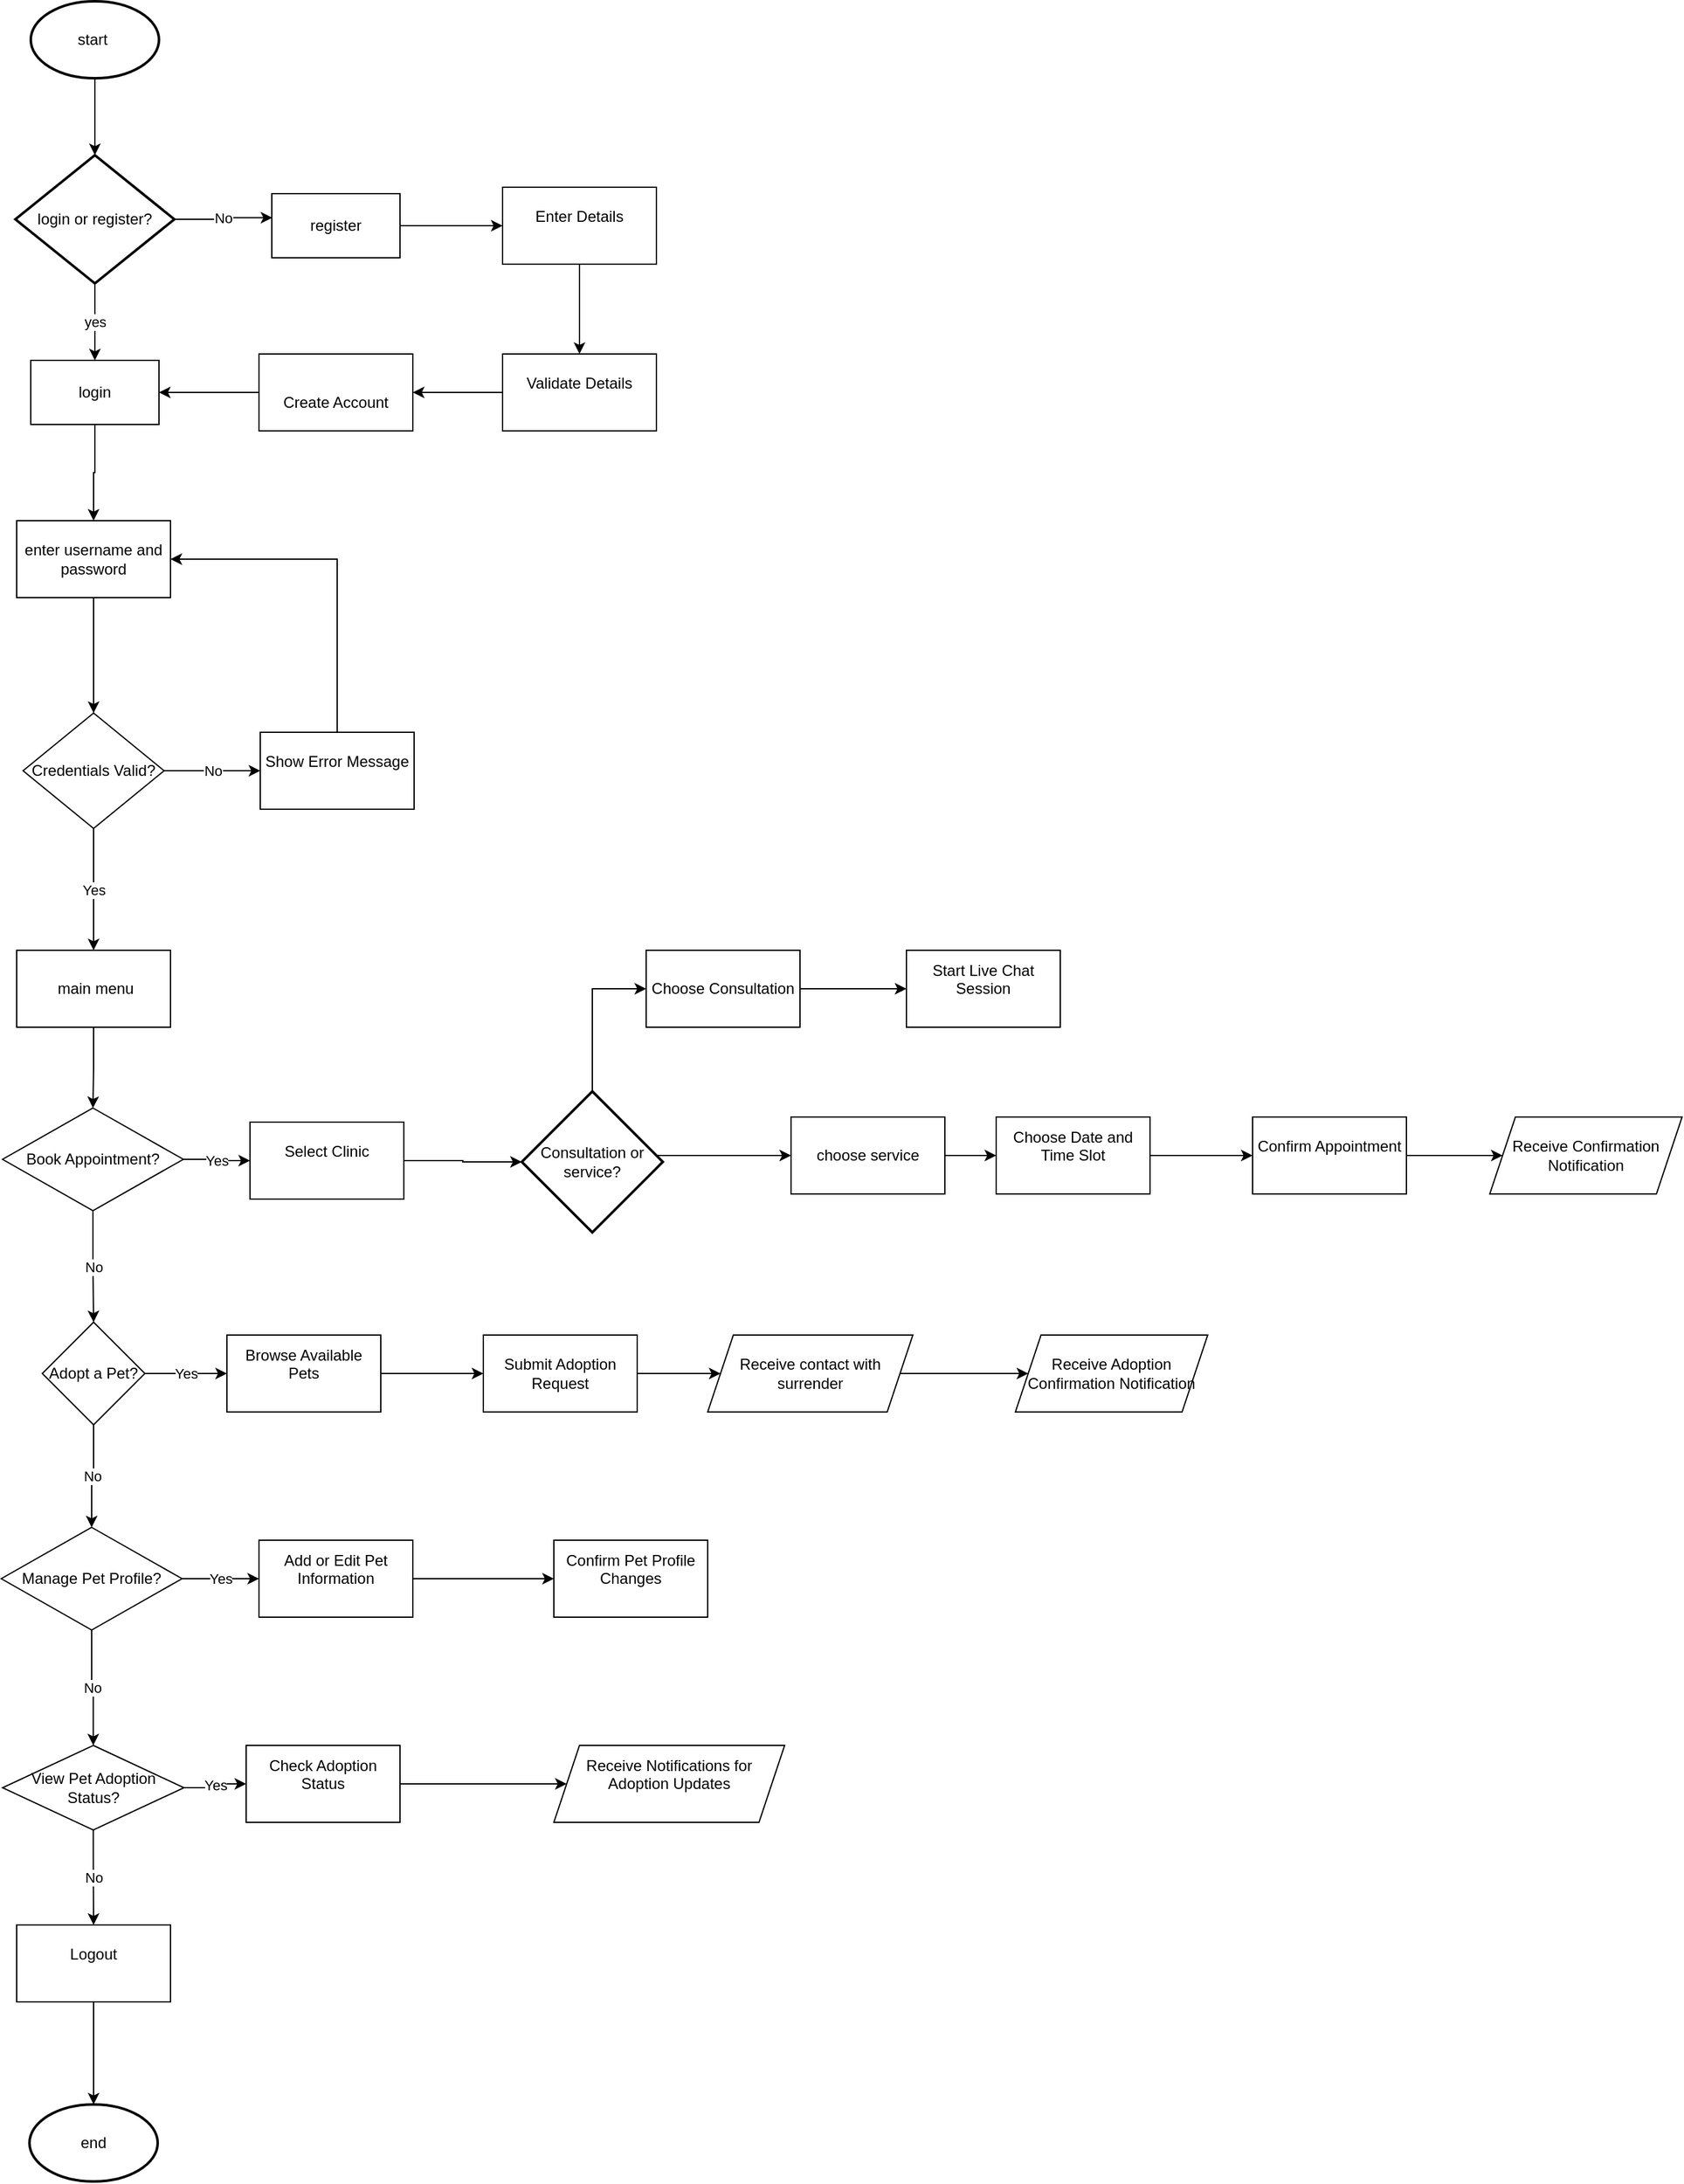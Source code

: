 <mxfile version="24.8.4">
  <diagram id="C5RBs43oDa-KdzZeNtuy" name="Page-1">
    <mxGraphModel dx="1613" dy="653" grid="1" gridSize="10" guides="1" tooltips="1" connect="1" arrows="1" fold="1" page="1" pageScale="1" pageWidth="827" pageHeight="1169" math="0" shadow="0">
      <root>
        <mxCell id="WIyWlLk6GJQsqaUBKTNV-0" />
        <mxCell id="WIyWlLk6GJQsqaUBKTNV-1" parent="WIyWlLk6GJQsqaUBKTNV-0" />
        <mxCell id="ajQj_bRssY-FuSpLgV53-3" value="start&amp;nbsp;" style="strokeWidth=2;html=1;shape=mxgraph.flowchart.start_1;whiteSpace=wrap;" parent="WIyWlLk6GJQsqaUBKTNV-1" vertex="1">
          <mxGeometry x="352" y="30" width="100" height="60" as="geometry" />
        </mxCell>
        <mxCell id="ajQj_bRssY-FuSpLgV53-13" value="yes" style="edgeStyle=orthogonalEdgeStyle;rounded=0;orthogonalLoop=1;jettySize=auto;html=1;exitX=0.5;exitY=1;exitDx=0;exitDy=0;exitPerimeter=0;entryX=0.5;entryY=0;entryDx=0;entryDy=0;" parent="WIyWlLk6GJQsqaUBKTNV-1" source="ajQj_bRssY-FuSpLgV53-9" target="ajQj_bRssY-FuSpLgV53-10" edge="1">
          <mxGeometry relative="1" as="geometry" />
        </mxCell>
        <mxCell id="ajQj_bRssY-FuSpLgV53-9" value="login or register?" style="strokeWidth=2;html=1;shape=mxgraph.flowchart.decision;whiteSpace=wrap;" parent="WIyWlLk6GJQsqaUBKTNV-1" vertex="1">
          <mxGeometry x="340" y="150" width="124" height="100" as="geometry" />
        </mxCell>
        <mxCell id="ajQj_bRssY-FuSpLgV53-17" value="" style="edgeStyle=orthogonalEdgeStyle;rounded=0;orthogonalLoop=1;jettySize=auto;html=1;" parent="WIyWlLk6GJQsqaUBKTNV-1" source="ajQj_bRssY-FuSpLgV53-10" target="ajQj_bRssY-FuSpLgV53-16" edge="1">
          <mxGeometry relative="1" as="geometry" />
        </mxCell>
        <mxCell id="ajQj_bRssY-FuSpLgV53-10" value="login" style="html=1;dashed=0;whiteSpace=wrap;" parent="WIyWlLk6GJQsqaUBKTNV-1" vertex="1">
          <mxGeometry x="352" y="310.0" width="100" height="50" as="geometry" />
        </mxCell>
        <mxCell id="ajQj_bRssY-FuSpLgV53-29" value="" style="edgeStyle=orthogonalEdgeStyle;rounded=0;orthogonalLoop=1;jettySize=auto;html=1;" parent="WIyWlLk6GJQsqaUBKTNV-1" source="ajQj_bRssY-FuSpLgV53-11" target="ajQj_bRssY-FuSpLgV53-28" edge="1">
          <mxGeometry relative="1" as="geometry" />
        </mxCell>
        <mxCell id="ajQj_bRssY-FuSpLgV53-11" value="register" style="html=1;dashed=0;whiteSpace=wrap;" parent="WIyWlLk6GJQsqaUBKTNV-1" vertex="1">
          <mxGeometry x="540" y="180.0" width="100" height="50" as="geometry" />
        </mxCell>
        <mxCell id="ajQj_bRssY-FuSpLgV53-12" style="edgeStyle=orthogonalEdgeStyle;rounded=0;orthogonalLoop=1;jettySize=auto;html=1;exitX=0.5;exitY=1;exitDx=0;exitDy=0;exitPerimeter=0;entryX=0.5;entryY=0;entryDx=0;entryDy=0;entryPerimeter=0;" parent="WIyWlLk6GJQsqaUBKTNV-1" source="ajQj_bRssY-FuSpLgV53-3" target="ajQj_bRssY-FuSpLgV53-9" edge="1">
          <mxGeometry relative="1" as="geometry" />
        </mxCell>
        <mxCell id="ajQj_bRssY-FuSpLgV53-14" value="No" style="edgeStyle=orthogonalEdgeStyle;rounded=0;orthogonalLoop=1;jettySize=auto;html=1;exitX=1;exitY=0.5;exitDx=0;exitDy=0;exitPerimeter=0;entryX=0.004;entryY=0.375;entryDx=0;entryDy=0;entryPerimeter=0;" parent="WIyWlLk6GJQsqaUBKTNV-1" source="ajQj_bRssY-FuSpLgV53-9" target="ajQj_bRssY-FuSpLgV53-11" edge="1">
          <mxGeometry relative="1" as="geometry" />
        </mxCell>
        <mxCell id="ajQj_bRssY-FuSpLgV53-22" value="" style="edgeStyle=orthogonalEdgeStyle;rounded=0;orthogonalLoop=1;jettySize=auto;html=1;" parent="WIyWlLk6GJQsqaUBKTNV-1" source="ajQj_bRssY-FuSpLgV53-16" target="ajQj_bRssY-FuSpLgV53-21" edge="1">
          <mxGeometry relative="1" as="geometry" />
        </mxCell>
        <mxCell id="ajQj_bRssY-FuSpLgV53-16" value="enter username and password" style="whiteSpace=wrap;html=1;dashed=0;" parent="WIyWlLk6GJQsqaUBKTNV-1" vertex="1">
          <mxGeometry x="341" y="435.0" width="120" height="60" as="geometry" />
        </mxCell>
        <mxCell id="ajQj_bRssY-FuSpLgV53-24" value="Yes" style="edgeStyle=orthogonalEdgeStyle;rounded=0;orthogonalLoop=1;jettySize=auto;html=1;" parent="WIyWlLk6GJQsqaUBKTNV-1" source="ajQj_bRssY-FuSpLgV53-21" target="ajQj_bRssY-FuSpLgV53-23" edge="1">
          <mxGeometry relative="1" as="geometry">
            <Array as="points">
              <mxPoint x="401" y="720" />
              <mxPoint x="401" y="720" />
            </Array>
          </mxGeometry>
        </mxCell>
        <mxCell id="ajQj_bRssY-FuSpLgV53-26" value="No" style="edgeStyle=orthogonalEdgeStyle;rounded=0;orthogonalLoop=1;jettySize=auto;html=1;" parent="WIyWlLk6GJQsqaUBKTNV-1" source="ajQj_bRssY-FuSpLgV53-21" target="ajQj_bRssY-FuSpLgV53-25" edge="1">
          <mxGeometry relative="1" as="geometry">
            <Array as="points">
              <mxPoint x="490" y="630" />
              <mxPoint x="490" y="630" />
            </Array>
          </mxGeometry>
        </mxCell>
        <mxCell id="ajQj_bRssY-FuSpLgV53-21" value="Credentials Valid?" style="rhombus;whiteSpace=wrap;html=1;dashed=0;" parent="WIyWlLk6GJQsqaUBKTNV-1" vertex="1">
          <mxGeometry x="346" y="585" width="110" height="90" as="geometry" />
        </mxCell>
        <mxCell id="ajQj_bRssY-FuSpLgV53-82" value="" style="edgeStyle=orthogonalEdgeStyle;rounded=0;orthogonalLoop=1;jettySize=auto;html=1;" parent="WIyWlLk6GJQsqaUBKTNV-1" source="ajQj_bRssY-FuSpLgV53-23" target="ajQj_bRssY-FuSpLgV53-81" edge="1">
          <mxGeometry relative="1" as="geometry" />
        </mxCell>
        <mxCell id="ajQj_bRssY-FuSpLgV53-23" value="&amp;nbsp;main menu" style="whiteSpace=wrap;html=1;dashed=0;" parent="WIyWlLk6GJQsqaUBKTNV-1" vertex="1">
          <mxGeometry x="341" y="770" width="120" height="60" as="geometry" />
        </mxCell>
        <mxCell id="ajQj_bRssY-FuSpLgV53-27" style="edgeStyle=orthogonalEdgeStyle;rounded=0;orthogonalLoop=1;jettySize=auto;html=1;exitX=0.5;exitY=0;exitDx=0;exitDy=0;entryX=1;entryY=0.5;entryDx=0;entryDy=0;" parent="WIyWlLk6GJQsqaUBKTNV-1" source="ajQj_bRssY-FuSpLgV53-25" target="ajQj_bRssY-FuSpLgV53-16" edge="1">
          <mxGeometry relative="1" as="geometry" />
        </mxCell>
        <mxCell id="ajQj_bRssY-FuSpLgV53-25" value="&#xa;Show Error Message&#xa;&#xa;" style="whiteSpace=wrap;html=1;dashed=0;" parent="WIyWlLk6GJQsqaUBKTNV-1" vertex="1">
          <mxGeometry x="531" y="600" width="120" height="60" as="geometry" />
        </mxCell>
        <mxCell id="ajQj_bRssY-FuSpLgV53-34" value="" style="edgeStyle=orthogonalEdgeStyle;rounded=0;orthogonalLoop=1;jettySize=auto;html=1;" parent="WIyWlLk6GJQsqaUBKTNV-1" source="ajQj_bRssY-FuSpLgV53-28" target="ajQj_bRssY-FuSpLgV53-33" edge="1">
          <mxGeometry relative="1" as="geometry" />
        </mxCell>
        <mxCell id="ajQj_bRssY-FuSpLgV53-28" value="&#xa;Enter Details&#xa;&#xa;" style="whiteSpace=wrap;html=1;dashed=0;" parent="WIyWlLk6GJQsqaUBKTNV-1" vertex="1">
          <mxGeometry x="720" y="175.0" width="120" height="60" as="geometry" />
        </mxCell>
        <mxCell id="ajQj_bRssY-FuSpLgV53-32" style="edgeStyle=orthogonalEdgeStyle;rounded=0;orthogonalLoop=1;jettySize=auto;html=1;exitX=0;exitY=0.5;exitDx=0;exitDy=0;entryX=1;entryY=0.5;entryDx=0;entryDy=0;" parent="WIyWlLk6GJQsqaUBKTNV-1" source="ajQj_bRssY-FuSpLgV53-30" target="ajQj_bRssY-FuSpLgV53-10" edge="1">
          <mxGeometry relative="1" as="geometry" />
        </mxCell>
        <mxCell id="ajQj_bRssY-FuSpLgV53-30" value="&lt;br&gt;Create Account" style="whiteSpace=wrap;html=1;dashed=0;" parent="WIyWlLk6GJQsqaUBKTNV-1" vertex="1">
          <mxGeometry x="530" y="305" width="120" height="60" as="geometry" />
        </mxCell>
        <mxCell id="ajQj_bRssY-FuSpLgV53-35" style="edgeStyle=orthogonalEdgeStyle;rounded=0;orthogonalLoop=1;jettySize=auto;html=1;exitX=0;exitY=0.5;exitDx=0;exitDy=0;entryX=1;entryY=0.5;entryDx=0;entryDy=0;" parent="WIyWlLk6GJQsqaUBKTNV-1" source="ajQj_bRssY-FuSpLgV53-33" target="ajQj_bRssY-FuSpLgV53-30" edge="1">
          <mxGeometry relative="1" as="geometry" />
        </mxCell>
        <mxCell id="ajQj_bRssY-FuSpLgV53-33" value="&#xa;Validate Details&#xa;&#xa;" style="whiteSpace=wrap;html=1;dashed=0;" parent="WIyWlLk6GJQsqaUBKTNV-1" vertex="1">
          <mxGeometry x="720" y="305.0" width="120" height="60" as="geometry" />
        </mxCell>
        <mxCell id="ajQj_bRssY-FuSpLgV53-70" value="" style="edgeStyle=orthogonalEdgeStyle;rounded=0;orthogonalLoop=1;jettySize=auto;html=1;entryX=0;entryY=0.5;entryDx=0;entryDy=0;entryPerimeter=0;" parent="WIyWlLk6GJQsqaUBKTNV-1" source="ajQj_bRssY-FuSpLgV53-36" target="ajQj_bRssY-FuSpLgV53-71" edge="1">
          <mxGeometry relative="1" as="geometry" />
        </mxCell>
        <mxCell id="ajQj_bRssY-FuSpLgV53-36" value="&#xa;Select Clinic&#xa;&#xa;" style="whiteSpace=wrap;html=1;dashed=0;" parent="WIyWlLk6GJQsqaUBKTNV-1" vertex="1">
          <mxGeometry x="523" y="904" width="120" height="60" as="geometry" />
        </mxCell>
        <mxCell id="ajQj_bRssY-FuSpLgV53-76" value="" style="edgeStyle=orthogonalEdgeStyle;rounded=0;orthogonalLoop=1;jettySize=auto;html=1;" parent="WIyWlLk6GJQsqaUBKTNV-1" source="ajQj_bRssY-FuSpLgV53-38" target="ajQj_bRssY-FuSpLgV53-75" edge="1">
          <mxGeometry relative="1" as="geometry" />
        </mxCell>
        <mxCell id="ajQj_bRssY-FuSpLgV53-38" value="&#xa;Add or Edit Pet Information&#xa;&#xa;" style="whiteSpace=wrap;html=1;dashed=0;" parent="WIyWlLk6GJQsqaUBKTNV-1" vertex="1">
          <mxGeometry x="530" y="1230" width="120" height="60" as="geometry" />
        </mxCell>
        <mxCell id="ajQj_bRssY-FuSpLgV53-40" value="&#xa;Logout&#xa;&#xa;" style="whiteSpace=wrap;html=1;dashed=0;" parent="WIyWlLk6GJQsqaUBKTNV-1" vertex="1">
          <mxGeometry x="341" y="1530" width="120" height="60" as="geometry" />
        </mxCell>
        <mxCell id="ajQj_bRssY-FuSpLgV53-78" value="" style="edgeStyle=orthogonalEdgeStyle;rounded=0;orthogonalLoop=1;jettySize=auto;html=1;" parent="WIyWlLk6GJQsqaUBKTNV-1" source="ajQj_bRssY-FuSpLgV53-42" target="ajQj_bRssY-FuSpLgV53-77" edge="1">
          <mxGeometry relative="1" as="geometry" />
        </mxCell>
        <mxCell id="ajQj_bRssY-FuSpLgV53-42" value="&#xa;Check Adoption Status&#xa;&#xa;" style="whiteSpace=wrap;html=1;dashed=0;" parent="WIyWlLk6GJQsqaUBKTNV-1" vertex="1">
          <mxGeometry x="520" y="1390" width="120" height="60" as="geometry" />
        </mxCell>
        <mxCell id="ajQj_bRssY-FuSpLgV53-60" value="" style="edgeStyle=orthogonalEdgeStyle;rounded=0;orthogonalLoop=1;jettySize=auto;html=1;" parent="WIyWlLk6GJQsqaUBKTNV-1" source="ajQj_bRssY-FuSpLgV53-44" target="ajQj_bRssY-FuSpLgV53-59" edge="1">
          <mxGeometry relative="1" as="geometry" />
        </mxCell>
        <mxCell id="ajQj_bRssY-FuSpLgV53-44" value="&#xa;Browse Available Pets&#xa;&#xa;" style="whiteSpace=wrap;html=1;dashed=0;" parent="WIyWlLk6GJQsqaUBKTNV-1" vertex="1">
          <mxGeometry x="505" y="1070" width="120" height="60" as="geometry" />
        </mxCell>
        <mxCell id="ajQj_bRssY-FuSpLgV53-68" value="" style="edgeStyle=orthogonalEdgeStyle;rounded=0;orthogonalLoop=1;jettySize=auto;html=1;" parent="WIyWlLk6GJQsqaUBKTNV-1" source="ajQj_bRssY-FuSpLgV53-49" target="ajQj_bRssY-FuSpLgV53-67" edge="1">
          <mxGeometry relative="1" as="geometry" />
        </mxCell>
        <mxCell id="ajQj_bRssY-FuSpLgV53-49" value="&lt;br&gt;Choose Consultation&lt;div&gt;&lt;br/&gt;&lt;/div&gt;" style="whiteSpace=wrap;html=1;dashed=0;" parent="WIyWlLk6GJQsqaUBKTNV-1" vertex="1">
          <mxGeometry x="832" y="770" width="120" height="60" as="geometry" />
        </mxCell>
        <mxCell id="ajQj_bRssY-FuSpLgV53-54" value="" style="edgeStyle=orthogonalEdgeStyle;rounded=0;orthogonalLoop=1;jettySize=auto;html=1;" parent="WIyWlLk6GJQsqaUBKTNV-1" source="ajQj_bRssY-FuSpLgV53-51" target="ajQj_bRssY-FuSpLgV53-53" edge="1">
          <mxGeometry relative="1" as="geometry" />
        </mxCell>
        <mxCell id="ajQj_bRssY-FuSpLgV53-51" value="choose service" style="whiteSpace=wrap;html=1;dashed=0;" parent="WIyWlLk6GJQsqaUBKTNV-1" vertex="1">
          <mxGeometry x="945" y="900" width="120" height="60" as="geometry" />
        </mxCell>
        <mxCell id="ajQj_bRssY-FuSpLgV53-56" value="" style="edgeStyle=orthogonalEdgeStyle;rounded=0;orthogonalLoop=1;jettySize=auto;html=1;" parent="WIyWlLk6GJQsqaUBKTNV-1" source="ajQj_bRssY-FuSpLgV53-53" target="ajQj_bRssY-FuSpLgV53-55" edge="1">
          <mxGeometry relative="1" as="geometry" />
        </mxCell>
        <mxCell id="ajQj_bRssY-FuSpLgV53-53" value="&#xa;Choose Date and Time Slot&#xa;&#xa;" style="whiteSpace=wrap;html=1;dashed=0;" parent="WIyWlLk6GJQsqaUBKTNV-1" vertex="1">
          <mxGeometry x="1105" y="900" width="120" height="60" as="geometry" />
        </mxCell>
        <mxCell id="ajQj_bRssY-FuSpLgV53-58" style="edgeStyle=orthogonalEdgeStyle;rounded=0;orthogonalLoop=1;jettySize=auto;html=1;exitX=1;exitY=0.5;exitDx=0;exitDy=0;entryX=0;entryY=0.5;entryDx=0;entryDy=0;" parent="WIyWlLk6GJQsqaUBKTNV-1" source="ajQj_bRssY-FuSpLgV53-55" target="j0oSwvHRQpT-TWWYuUix-5" edge="1">
          <mxGeometry relative="1" as="geometry">
            <mxPoint x="1497.65" y="930.0" as="targetPoint" />
          </mxGeometry>
        </mxCell>
        <mxCell id="ajQj_bRssY-FuSpLgV53-55" value="&#xa;Confirm Appointment&#xa;&#xa;" style="whiteSpace=wrap;html=1;dashed=0;" parent="WIyWlLk6GJQsqaUBKTNV-1" vertex="1">
          <mxGeometry x="1305" y="900" width="120" height="60" as="geometry" />
        </mxCell>
        <mxCell id="ajQj_bRssY-FuSpLgV53-65" style="edgeStyle=orthogonalEdgeStyle;rounded=0;orthogonalLoop=1;jettySize=auto;html=1;exitX=1;exitY=0.5;exitDx=0;exitDy=0;entryX=0;entryY=0.5;entryDx=0;entryDy=0;" parent="WIyWlLk6GJQsqaUBKTNV-1" source="ajQj_bRssY-FuSpLgV53-59" target="j0oSwvHRQpT-TWWYuUix-0" edge="1">
          <mxGeometry relative="1" as="geometry">
            <mxPoint x="897.65" y="1100.0" as="targetPoint" />
          </mxGeometry>
        </mxCell>
        <mxCell id="ajQj_bRssY-FuSpLgV53-59" value="Submit Adoption Request" style="whiteSpace=wrap;html=1;dashed=0;" parent="WIyWlLk6GJQsqaUBKTNV-1" vertex="1">
          <mxGeometry x="705" y="1070" width="120" height="60" as="geometry" />
        </mxCell>
        <mxCell id="ajQj_bRssY-FuSpLgV53-67" value="&#xa;Start Live Chat Session&#xa;&#xa;" style="whiteSpace=wrap;html=1;dashed=0;" parent="WIyWlLk6GJQsqaUBKTNV-1" vertex="1">
          <mxGeometry x="1035" y="770" width="120" height="60" as="geometry" />
        </mxCell>
        <mxCell id="ajQj_bRssY-FuSpLgV53-73" style="edgeStyle=orthogonalEdgeStyle;rounded=0;orthogonalLoop=1;jettySize=auto;html=1;exitX=1;exitY=0.5;exitDx=0;exitDy=0;exitPerimeter=0;entryX=0;entryY=0.5;entryDx=0;entryDy=0;" parent="WIyWlLk6GJQsqaUBKTNV-1" source="ajQj_bRssY-FuSpLgV53-71" target="ajQj_bRssY-FuSpLgV53-51" edge="1">
          <mxGeometry relative="1" as="geometry">
            <Array as="points">
              <mxPoint x="790" y="935" />
              <mxPoint x="790" y="930" />
            </Array>
          </mxGeometry>
        </mxCell>
        <mxCell id="ajQj_bRssY-FuSpLgV53-74" style="edgeStyle=orthogonalEdgeStyle;rounded=0;orthogonalLoop=1;jettySize=auto;html=1;exitX=0.5;exitY=0;exitDx=0;exitDy=0;exitPerimeter=0;entryX=0;entryY=0.5;entryDx=0;entryDy=0;" parent="WIyWlLk6GJQsqaUBKTNV-1" source="ajQj_bRssY-FuSpLgV53-71" target="ajQj_bRssY-FuSpLgV53-49" edge="1">
          <mxGeometry relative="1" as="geometry" />
        </mxCell>
        <mxCell id="ajQj_bRssY-FuSpLgV53-71" value="Consultation or service?" style="strokeWidth=2;html=1;shape=mxgraph.flowchart.decision;whiteSpace=wrap;" parent="WIyWlLk6GJQsqaUBKTNV-1" vertex="1">
          <mxGeometry x="735" y="880" width="110" height="110" as="geometry" />
        </mxCell>
        <mxCell id="ajQj_bRssY-FuSpLgV53-75" value="&#xa;Confirm Pet Profile Changes&#xa;&#xa;" style="whiteSpace=wrap;html=1;dashed=0;" parent="WIyWlLk6GJQsqaUBKTNV-1" vertex="1">
          <mxGeometry x="760" y="1230" width="120" height="60" as="geometry" />
        </mxCell>
        <mxCell id="ajQj_bRssY-FuSpLgV53-77" value="&#xa;Receive Notifications for Adoption Updates&#xa;&#xa;" style="shape=parallelogram;perimeter=parallelogramPerimeter;whiteSpace=wrap;html=1;fixedSize=1;dashed=0;" parent="WIyWlLk6GJQsqaUBKTNV-1" vertex="1">
          <mxGeometry x="760" y="1390" width="180" height="60" as="geometry" />
        </mxCell>
        <mxCell id="ajQj_bRssY-FuSpLgV53-79" value="end" style="strokeWidth=2;html=1;shape=mxgraph.flowchart.start_1;whiteSpace=wrap;" parent="WIyWlLk6GJQsqaUBKTNV-1" vertex="1">
          <mxGeometry x="351" y="1670" width="100" height="60" as="geometry" />
        </mxCell>
        <mxCell id="ajQj_bRssY-FuSpLgV53-80" style="edgeStyle=orthogonalEdgeStyle;rounded=0;orthogonalLoop=1;jettySize=auto;html=1;exitX=0.5;exitY=1;exitDx=0;exitDy=0;entryX=0.5;entryY=0;entryDx=0;entryDy=0;entryPerimeter=0;" parent="WIyWlLk6GJQsqaUBKTNV-1" source="ajQj_bRssY-FuSpLgV53-40" target="ajQj_bRssY-FuSpLgV53-79" edge="1">
          <mxGeometry relative="1" as="geometry" />
        </mxCell>
        <mxCell id="ajQj_bRssY-FuSpLgV53-84" value="No" style="edgeStyle=orthogonalEdgeStyle;rounded=0;orthogonalLoop=1;jettySize=auto;html=1;" parent="WIyWlLk6GJQsqaUBKTNV-1" source="ajQj_bRssY-FuSpLgV53-81" target="ajQj_bRssY-FuSpLgV53-83" edge="1">
          <mxGeometry relative="1" as="geometry" />
        </mxCell>
        <mxCell id="ajQj_bRssY-FuSpLgV53-89" value="Yes" style="edgeStyle=orthogonalEdgeStyle;rounded=0;orthogonalLoop=1;jettySize=auto;html=1;exitX=1;exitY=0.5;exitDx=0;exitDy=0;entryX=0;entryY=0.5;entryDx=0;entryDy=0;" parent="WIyWlLk6GJQsqaUBKTNV-1" source="ajQj_bRssY-FuSpLgV53-81" target="ajQj_bRssY-FuSpLgV53-36" edge="1">
          <mxGeometry relative="1" as="geometry" />
        </mxCell>
        <mxCell id="ajQj_bRssY-FuSpLgV53-81" value="&lt;br&gt;Book Appointment?&lt;div&gt;&lt;br/&gt;&lt;/div&gt;" style="rhombus;whiteSpace=wrap;html=1;dashed=0;" parent="WIyWlLk6GJQsqaUBKTNV-1" vertex="1">
          <mxGeometry x="330" y="893" width="141" height="80" as="geometry" />
        </mxCell>
        <mxCell id="ajQj_bRssY-FuSpLgV53-86" value="No" style="edgeStyle=orthogonalEdgeStyle;rounded=0;orthogonalLoop=1;jettySize=auto;html=1;" parent="WIyWlLk6GJQsqaUBKTNV-1" source="ajQj_bRssY-FuSpLgV53-83" target="ajQj_bRssY-FuSpLgV53-85" edge="1">
          <mxGeometry relative="1" as="geometry" />
        </mxCell>
        <mxCell id="ajQj_bRssY-FuSpLgV53-90" value="Yes" style="edgeStyle=orthogonalEdgeStyle;rounded=0;orthogonalLoop=1;jettySize=auto;html=1;exitX=1;exitY=0.5;exitDx=0;exitDy=0;entryX=0;entryY=0.5;entryDx=0;entryDy=0;" parent="WIyWlLk6GJQsqaUBKTNV-1" source="ajQj_bRssY-FuSpLgV53-83" target="ajQj_bRssY-FuSpLgV53-44" edge="1">
          <mxGeometry relative="1" as="geometry" />
        </mxCell>
        <mxCell id="ajQj_bRssY-FuSpLgV53-83" value="&lt;br&gt;Adopt a Pet?&lt;div&gt;&lt;br/&gt;&lt;/div&gt;" style="rhombus;whiteSpace=wrap;html=1;dashed=0;" parent="WIyWlLk6GJQsqaUBKTNV-1" vertex="1">
          <mxGeometry x="361" y="1060" width="80" height="80" as="geometry" />
        </mxCell>
        <mxCell id="ajQj_bRssY-FuSpLgV53-88" value="No" style="edgeStyle=orthogonalEdgeStyle;rounded=0;orthogonalLoop=1;jettySize=auto;html=1;" parent="WIyWlLk6GJQsqaUBKTNV-1" source="ajQj_bRssY-FuSpLgV53-85" target="ajQj_bRssY-FuSpLgV53-87" edge="1">
          <mxGeometry relative="1" as="geometry" />
        </mxCell>
        <mxCell id="ajQj_bRssY-FuSpLgV53-92" value="Yes" style="edgeStyle=orthogonalEdgeStyle;rounded=0;orthogonalLoop=1;jettySize=auto;html=1;exitX=1;exitY=0.5;exitDx=0;exitDy=0;entryX=0;entryY=0.5;entryDx=0;entryDy=0;" parent="WIyWlLk6GJQsqaUBKTNV-1" source="ajQj_bRssY-FuSpLgV53-85" target="ajQj_bRssY-FuSpLgV53-38" edge="1">
          <mxGeometry relative="1" as="geometry" />
        </mxCell>
        <mxCell id="ajQj_bRssY-FuSpLgV53-85" value="&lt;br&gt;Manage Pet Profile?&lt;div&gt;&lt;br/&gt;&lt;/div&gt;" style="rhombus;whiteSpace=wrap;html=1;dashed=0;" parent="WIyWlLk6GJQsqaUBKTNV-1" vertex="1">
          <mxGeometry x="329" y="1220" width="141" height="80" as="geometry" />
        </mxCell>
        <mxCell id="ajQj_bRssY-FuSpLgV53-91" value="No" style="edgeStyle=orthogonalEdgeStyle;rounded=0;orthogonalLoop=1;jettySize=auto;html=1;exitX=0.5;exitY=1;exitDx=0;exitDy=0;" parent="WIyWlLk6GJQsqaUBKTNV-1" source="ajQj_bRssY-FuSpLgV53-87" target="ajQj_bRssY-FuSpLgV53-40" edge="1">
          <mxGeometry relative="1" as="geometry" />
        </mxCell>
        <mxCell id="ajQj_bRssY-FuSpLgV53-93" value="Yes" style="edgeStyle=orthogonalEdgeStyle;rounded=0;orthogonalLoop=1;jettySize=auto;html=1;exitX=1;exitY=0.5;exitDx=0;exitDy=0;" parent="WIyWlLk6GJQsqaUBKTNV-1" source="ajQj_bRssY-FuSpLgV53-87" target="ajQj_bRssY-FuSpLgV53-42" edge="1">
          <mxGeometry relative="1" as="geometry" />
        </mxCell>
        <mxCell id="ajQj_bRssY-FuSpLgV53-87" value="&lt;br&gt;View Pet Adoption Status?&lt;div&gt;&lt;br/&gt;&lt;/div&gt;" style="rhombus;whiteSpace=wrap;html=1;dashed=0;" parent="WIyWlLk6GJQsqaUBKTNV-1" vertex="1">
          <mxGeometry x="330" y="1390" width="141.5" height="66" as="geometry" />
        </mxCell>
        <mxCell id="j0oSwvHRQpT-TWWYuUix-4" style="edgeStyle=orthogonalEdgeStyle;rounded=0;orthogonalLoop=1;jettySize=auto;html=1;exitX=1;exitY=0.5;exitDx=0;exitDy=0;entryX=0;entryY=0.5;entryDx=0;entryDy=0;" edge="1" parent="WIyWlLk6GJQsqaUBKTNV-1" source="j0oSwvHRQpT-TWWYuUix-0" target="j0oSwvHRQpT-TWWYuUix-2">
          <mxGeometry relative="1" as="geometry" />
        </mxCell>
        <mxCell id="j0oSwvHRQpT-TWWYuUix-0" value="Receive contact with surrender" style="shape=parallelogram;perimeter=parallelogramPerimeter;whiteSpace=wrap;html=1;fixedSize=1;dashed=0;" vertex="1" parent="WIyWlLk6GJQsqaUBKTNV-1">
          <mxGeometry x="880" y="1070" width="160" height="60" as="geometry" />
        </mxCell>
        <mxCell id="j0oSwvHRQpT-TWWYuUix-2" value="Receive Adoption Confirmation Notification" style="shape=parallelogram;perimeter=parallelogramPerimeter;whiteSpace=wrap;html=1;fixedSize=1;dashed=0;" vertex="1" parent="WIyWlLk6GJQsqaUBKTNV-1">
          <mxGeometry x="1120" y="1070" width="150" height="60" as="geometry" />
        </mxCell>
        <mxCell id="j0oSwvHRQpT-TWWYuUix-5" value="Receive Confirmation Notification" style="shape=parallelogram;perimeter=parallelogramPerimeter;whiteSpace=wrap;html=1;fixedSize=1;dashed=0;" vertex="1" parent="WIyWlLk6GJQsqaUBKTNV-1">
          <mxGeometry x="1490" y="900" width="150" height="60" as="geometry" />
        </mxCell>
      </root>
    </mxGraphModel>
  </diagram>
</mxfile>
